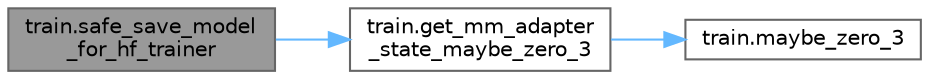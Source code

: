 digraph "train.safe_save_model_for_hf_trainer"
{
 // LATEX_PDF_SIZE
  bgcolor="transparent";
  edge [fontname=Helvetica,fontsize=10,labelfontname=Helvetica,labelfontsize=10];
  node [fontname=Helvetica,fontsize=10,shape=box,height=0.2,width=0.4];
  rankdir="LR";
  Node1 [id="Node000001",label="train.safe_save_model\l_for_hf_trainer",height=0.2,width=0.4,color="gray40", fillcolor="grey60", style="filled", fontcolor="black",tooltip=" "];
  Node1 -> Node2 [id="edge1_Node000001_Node000002",color="steelblue1",style="solid",tooltip=" "];
  Node2 [id="Node000002",label="train.get_mm_adapter\l_state_maybe_zero_3",height=0.2,width=0.4,color="grey40", fillcolor="white", style="filled",URL="$namespacetrain.html#a2ee3e9377a5d21ccd34097c7c2b2778e",tooltip=" "];
  Node2 -> Node3 [id="edge2_Node000002_Node000003",color="steelblue1",style="solid",tooltip=" "];
  Node3 [id="Node000003",label="train.maybe_zero_3",height=0.2,width=0.4,color="grey40", fillcolor="white", style="filled",URL="$namespacetrain.html#aaa44f55be5d3e3460280ecd73df4435d",tooltip=" "];
}
